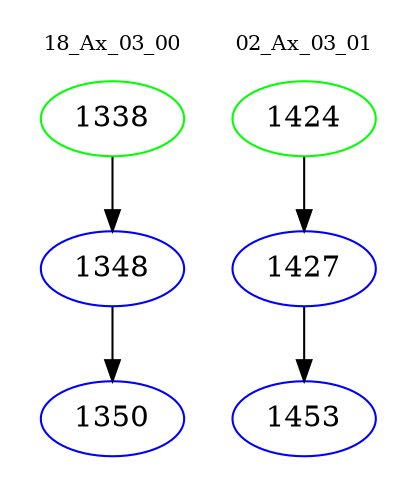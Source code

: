 digraph{
subgraph cluster_0 {
color = white
label = "18_Ax_03_00";
fontsize=10;
T0_1338 [label="1338", color="green"]
T0_1338 -> T0_1348 [color="black"]
T0_1348 [label="1348", color="blue"]
T0_1348 -> T0_1350 [color="black"]
T0_1350 [label="1350", color="blue"]
}
subgraph cluster_1 {
color = white
label = "02_Ax_03_01";
fontsize=10;
T1_1424 [label="1424", color="green"]
T1_1424 -> T1_1427 [color="black"]
T1_1427 [label="1427", color="blue"]
T1_1427 -> T1_1453 [color="black"]
T1_1453 [label="1453", color="blue"]
}
}
